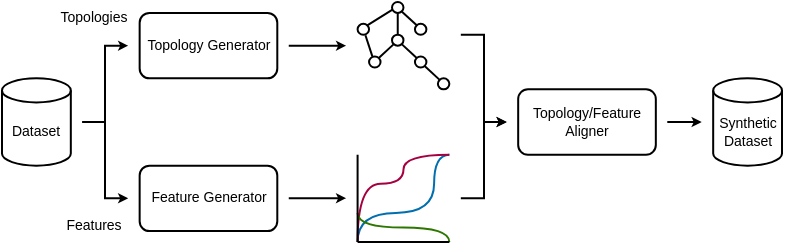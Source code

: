 <mxfile version="21.6.5" type="device">
  <diagram name="Page-1" id="salQwG4uha0k52Exo-HP">
    <mxGraphModel dx="482" dy="263" grid="1" gridSize="10" guides="1" tooltips="1" connect="1" arrows="1" fold="1" page="1" pageScale="1" pageWidth="390" pageHeight="125" math="0" shadow="0">
      <root>
        <mxCell id="0" />
        <mxCell id="1" parent="0" />
        <mxCell id="MfdPj9O7Q_aR8aYBBZJl-39" value="" style="group" vertex="1" connectable="0" parent="1">
          <mxGeometry width="390" height="120" as="geometry" />
        </mxCell>
        <mxCell id="MfdPj9O7Q_aR8aYBBZJl-1" value="Dataset" style="shape=cylinder3;whiteSpace=wrap;html=1;boundedLbl=1;backgroundOutline=1;size=6.018;fontSize=7;" vertex="1" parent="MfdPj9O7Q_aR8aYBBZJl-39">
          <mxGeometry y="38.182" width="34.412" height="43.636" as="geometry" />
        </mxCell>
        <mxCell id="MfdPj9O7Q_aR8aYBBZJl-3" value="Topology Generator" style="rounded=1;whiteSpace=wrap;html=1;fontSize=7;" vertex="1" parent="MfdPj9O7Q_aR8aYBBZJl-39">
          <mxGeometry x="68.824" y="5.455" width="68.824" height="32.727" as="geometry" />
        </mxCell>
        <mxCell id="MfdPj9O7Q_aR8aYBBZJl-4" value="Feature Generator" style="rounded=1;whiteSpace=wrap;html=1;fontSize=7;" vertex="1" parent="MfdPj9O7Q_aR8aYBBZJl-39">
          <mxGeometry x="68.824" y="81.818" width="68.824" height="32.727" as="geometry" />
        </mxCell>
        <mxCell id="MfdPj9O7Q_aR8aYBBZJl-5" value="" style="ellipse;whiteSpace=wrap;html=1;fontSize=7;" vertex="1" parent="MfdPj9O7Q_aR8aYBBZJl-39">
          <mxGeometry x="177.794" y="10.909" width="5.735" height="5.455" as="geometry" />
        </mxCell>
        <mxCell id="MfdPj9O7Q_aR8aYBBZJl-6" value="" style="ellipse;whiteSpace=wrap;html=1;fontSize=7;" vertex="1" parent="MfdPj9O7Q_aR8aYBBZJl-39">
          <mxGeometry x="183.529" y="27.273" width="5.735" height="5.455" as="geometry" />
        </mxCell>
        <mxCell id="MfdPj9O7Q_aR8aYBBZJl-7" value="" style="ellipse;whiteSpace=wrap;html=1;fontSize=7;" vertex="1" parent="MfdPj9O7Q_aR8aYBBZJl-39">
          <mxGeometry x="195" width="5.735" height="5.455" as="geometry" />
        </mxCell>
        <mxCell id="MfdPj9O7Q_aR8aYBBZJl-8" value="" style="ellipse;whiteSpace=wrap;html=1;fontSize=7;" vertex="1" parent="MfdPj9O7Q_aR8aYBBZJl-39">
          <mxGeometry x="195" y="16.364" width="5.735" height="5.455" as="geometry" />
        </mxCell>
        <mxCell id="MfdPj9O7Q_aR8aYBBZJl-9" value="" style="ellipse;whiteSpace=wrap;html=1;fontSize=7;" vertex="1" parent="MfdPj9O7Q_aR8aYBBZJl-39">
          <mxGeometry x="206.471" y="10.909" width="5.735" height="5.455" as="geometry" />
        </mxCell>
        <mxCell id="MfdPj9O7Q_aR8aYBBZJl-10" value="" style="ellipse;whiteSpace=wrap;html=1;fontSize=7;" vertex="1" parent="MfdPj9O7Q_aR8aYBBZJl-39">
          <mxGeometry x="206.471" y="27.273" width="5.735" height="5.455" as="geometry" />
        </mxCell>
        <mxCell id="MfdPj9O7Q_aR8aYBBZJl-11" value="" style="ellipse;whiteSpace=wrap;html=1;fontSize=7;" vertex="1" parent="MfdPj9O7Q_aR8aYBBZJl-39">
          <mxGeometry x="217.941" y="38.182" width="5.735" height="5.455" as="geometry" />
        </mxCell>
        <mxCell id="MfdPj9O7Q_aR8aYBBZJl-12" value="" style="endArrow=none;html=1;rounded=0;exitX=0.684;exitY=1.049;exitDx=0;exitDy=0;entryX=0.288;entryY=-0.021;entryDx=0;entryDy=0;entryPerimeter=0;exitPerimeter=0;fontSize=7;" edge="1" parent="MfdPj9O7Q_aR8aYBBZJl-39" source="MfdPj9O7Q_aR8aYBBZJl-5" target="MfdPj9O7Q_aR8aYBBZJl-6">
          <mxGeometry width="50" height="50" relative="1" as="geometry">
            <mxPoint x="131.912" y="60" as="sourcePoint" />
            <mxPoint x="160.588" y="32.727" as="targetPoint" />
          </mxGeometry>
        </mxCell>
        <mxCell id="MfdPj9O7Q_aR8aYBBZJl-13" value="" style="endArrow=none;html=1;rounded=0;exitX=0.5;exitY=1;exitDx=0;exitDy=0;entryX=0.5;entryY=0;entryDx=0;entryDy=0;fontSize=7;" edge="1" parent="MfdPj9O7Q_aR8aYBBZJl-39" source="MfdPj9O7Q_aR8aYBBZJl-7" target="MfdPj9O7Q_aR8aYBBZJl-8">
          <mxGeometry width="50" height="50" relative="1" as="geometry">
            <mxPoint x="131.912" y="60" as="sourcePoint" />
            <mxPoint x="160.588" y="32.727" as="targetPoint" />
          </mxGeometry>
        </mxCell>
        <mxCell id="MfdPj9O7Q_aR8aYBBZJl-14" value="" style="endArrow=none;html=1;rounded=0;exitX=0;exitY=0;exitDx=0;exitDy=0;entryX=1;entryY=1;entryDx=0;entryDy=0;fontSize=7;" edge="1" parent="MfdPj9O7Q_aR8aYBBZJl-39" source="MfdPj9O7Q_aR8aYBBZJl-9" target="MfdPj9O7Q_aR8aYBBZJl-7">
          <mxGeometry width="50" height="50" relative="1" as="geometry">
            <mxPoint x="131.912" y="60" as="sourcePoint" />
            <mxPoint x="160.588" y="32.727" as="targetPoint" />
          </mxGeometry>
        </mxCell>
        <mxCell id="MfdPj9O7Q_aR8aYBBZJl-15" value="" style="endArrow=none;html=1;rounded=0;exitX=1;exitY=1;exitDx=0;exitDy=0;entryX=0;entryY=0;entryDx=0;entryDy=0;fontSize=7;" edge="1" parent="MfdPj9O7Q_aR8aYBBZJl-39" source="MfdPj9O7Q_aR8aYBBZJl-8" target="MfdPj9O7Q_aR8aYBBZJl-10">
          <mxGeometry width="50" height="50" relative="1" as="geometry">
            <mxPoint x="131.912" y="60" as="sourcePoint" />
            <mxPoint x="160.588" y="32.727" as="targetPoint" />
          </mxGeometry>
        </mxCell>
        <mxCell id="MfdPj9O7Q_aR8aYBBZJl-16" value="" style="endArrow=none;html=1;rounded=0;exitX=1;exitY=1;exitDx=0;exitDy=0;entryX=0;entryY=0;entryDx=0;entryDy=0;fontSize=7;" edge="1" parent="MfdPj9O7Q_aR8aYBBZJl-39" source="MfdPj9O7Q_aR8aYBBZJl-10" target="MfdPj9O7Q_aR8aYBBZJl-11">
          <mxGeometry width="50" height="50" relative="1" as="geometry">
            <mxPoint x="131.912" y="60" as="sourcePoint" />
            <mxPoint x="160.588" y="32.727" as="targetPoint" />
          </mxGeometry>
        </mxCell>
        <mxCell id="MfdPj9O7Q_aR8aYBBZJl-17" value="" style="endArrow=none;html=1;rounded=0;entryX=1;entryY=0;entryDx=0;entryDy=0;exitX=0;exitY=1;exitDx=0;exitDy=0;fontSize=7;" edge="1" parent="MfdPj9O7Q_aR8aYBBZJl-39" source="MfdPj9O7Q_aR8aYBBZJl-8" target="MfdPj9O7Q_aR8aYBBZJl-6">
          <mxGeometry width="50" height="50" relative="1" as="geometry">
            <mxPoint x="131.912" y="60" as="sourcePoint" />
            <mxPoint x="160.588" y="32.727" as="targetPoint" />
          </mxGeometry>
        </mxCell>
        <mxCell id="MfdPj9O7Q_aR8aYBBZJl-18" value="" style="endArrow=none;html=1;rounded=0;entryX=0.079;entryY=0.677;entryDx=0;entryDy=0;entryPerimeter=0;exitX=1;exitY=0;exitDx=0;exitDy=0;fontSize=7;" edge="1" parent="MfdPj9O7Q_aR8aYBBZJl-39" source="MfdPj9O7Q_aR8aYBBZJl-5" target="MfdPj9O7Q_aR8aYBBZJl-7">
          <mxGeometry width="50" height="50" relative="1" as="geometry">
            <mxPoint x="183.529" y="5.455" as="sourcePoint" />
            <mxPoint x="160.588" y="32.727" as="targetPoint" />
          </mxGeometry>
        </mxCell>
        <mxCell id="MfdPj9O7Q_aR8aYBBZJl-24" value="Topology/Feature&lt;br style=&quot;font-size: 7px;&quot;&gt;Aligner" style="rounded=1;whiteSpace=wrap;html=1;fontSize=7;" vertex="1" parent="MfdPj9O7Q_aR8aYBBZJl-39">
          <mxGeometry x="258.088" y="43.636" width="68.824" height="32.727" as="geometry" />
        </mxCell>
        <mxCell id="MfdPj9O7Q_aR8aYBBZJl-25" value="Synthetic Dataset" style="shape=cylinder3;whiteSpace=wrap;html=1;boundedLbl=1;backgroundOutline=1;size=6.018;fontSize=7;" vertex="1" parent="MfdPj9O7Q_aR8aYBBZJl-39">
          <mxGeometry x="355.588" y="38.182" width="34.412" height="43.636" as="geometry" />
        </mxCell>
        <mxCell id="MfdPj9O7Q_aR8aYBBZJl-27" value="" style="endArrow=classic;html=1;rounded=0;edgeStyle=elbowEdgeStyle;fontSize=7;endSize=2;" edge="1" parent="MfdPj9O7Q_aR8aYBBZJl-39">
          <mxGeometry width="50" height="50" relative="1" as="geometry">
            <mxPoint x="40.147" y="60" as="sourcePoint" />
            <mxPoint x="63.088" y="21.818" as="targetPoint" />
          </mxGeometry>
        </mxCell>
        <mxCell id="MfdPj9O7Q_aR8aYBBZJl-28" value="" style="endArrow=classic;html=1;rounded=0;edgeStyle=elbowEdgeStyle;fontSize=7;endSize=2;" edge="1" parent="MfdPj9O7Q_aR8aYBBZJl-39">
          <mxGeometry width="50" height="50" relative="1" as="geometry">
            <mxPoint x="40.147" y="60" as="sourcePoint" />
            <mxPoint x="63.088" y="98.182" as="targetPoint" />
          </mxGeometry>
        </mxCell>
        <mxCell id="MfdPj9O7Q_aR8aYBBZJl-29" value="" style="endArrow=classic;html=1;rounded=0;fontSize=7;endSize=2;" edge="1" parent="MfdPj9O7Q_aR8aYBBZJl-39">
          <mxGeometry width="50" height="50" relative="1" as="geometry">
            <mxPoint x="143.382" y="21.818" as="sourcePoint" />
            <mxPoint x="172.059" y="21.818" as="targetPoint" />
          </mxGeometry>
        </mxCell>
        <mxCell id="MfdPj9O7Q_aR8aYBBZJl-30" value="" style="endArrow=classic;html=1;rounded=0;fontSize=7;endSize=2;" edge="1" parent="MfdPj9O7Q_aR8aYBBZJl-39">
          <mxGeometry width="50" height="50" relative="1" as="geometry">
            <mxPoint x="143.382" y="98.116" as="sourcePoint" />
            <mxPoint x="172.059" y="98.116" as="targetPoint" />
          </mxGeometry>
        </mxCell>
        <mxCell id="MfdPj9O7Q_aR8aYBBZJl-31" value="" style="endArrow=classic;html=1;rounded=0;edgeStyle=elbowEdgeStyle;fontSize=7;endSize=2;" edge="1" parent="MfdPj9O7Q_aR8aYBBZJl-39">
          <mxGeometry width="50" height="50" relative="1" as="geometry">
            <mxPoint x="229.412" y="16.364" as="sourcePoint" />
            <mxPoint x="252.353" y="60" as="targetPoint" />
          </mxGeometry>
        </mxCell>
        <mxCell id="MfdPj9O7Q_aR8aYBBZJl-32" value="" style="endArrow=classic;html=1;rounded=0;edgeStyle=elbowEdgeStyle;fontSize=7;endSize=2;" edge="1" parent="MfdPj9O7Q_aR8aYBBZJl-39">
          <mxGeometry width="50" height="50" relative="1" as="geometry">
            <mxPoint x="229.412" y="98.182" as="sourcePoint" />
            <mxPoint x="252.353" y="60" as="targetPoint" />
          </mxGeometry>
        </mxCell>
        <mxCell id="MfdPj9O7Q_aR8aYBBZJl-33" value="" style="group;fontSize=7;" vertex="1" connectable="0" parent="MfdPj9O7Q_aR8aYBBZJl-39">
          <mxGeometry x="177.794" y="76.364" width="45.882" height="43.636" as="geometry" />
        </mxCell>
        <mxCell id="MfdPj9O7Q_aR8aYBBZJl-21" value="" style="endArrow=none;html=1;rounded=0;edgeStyle=orthogonalEdgeStyle;curved=1;fillColor=#1ba1e2;strokeColor=#006EAF;fontSize=7;" edge="1" parent="MfdPj9O7Q_aR8aYBBZJl-33">
          <mxGeometry width="50" height="50" relative="1" as="geometry">
            <mxPoint y="43.636" as="sourcePoint" />
            <mxPoint x="45.882" as="targetPoint" />
            <Array as="points">
              <mxPoint y="29.091" />
              <mxPoint x="38.235" y="29.091" />
              <mxPoint x="38.235" />
            </Array>
          </mxGeometry>
        </mxCell>
        <mxCell id="MfdPj9O7Q_aR8aYBBZJl-22" value="" style="endArrow=none;html=1;rounded=0;edgeStyle=orthogonalEdgeStyle;curved=1;fillColor=#d80073;strokeColor=#A50040;fontSize=7;" edge="1" parent="MfdPj9O7Q_aR8aYBBZJl-33">
          <mxGeometry width="50" height="50" relative="1" as="geometry">
            <mxPoint y="43.636" as="sourcePoint" />
            <mxPoint x="45.882" as="targetPoint" />
            <Array as="points">
              <mxPoint y="14.545" />
              <mxPoint x="22.941" y="14.545" />
              <mxPoint x="22.941" />
            </Array>
          </mxGeometry>
        </mxCell>
        <mxCell id="MfdPj9O7Q_aR8aYBBZJl-23" value="" style="endArrow=none;html=1;rounded=0;edgeStyle=orthogonalEdgeStyle;curved=1;fillColor=#60a917;strokeColor=#2D7600;fontSize=7;" edge="1" parent="MfdPj9O7Q_aR8aYBBZJl-33">
          <mxGeometry width="50" height="50" relative="1" as="geometry">
            <mxPoint y="29.091" as="sourcePoint" />
            <mxPoint x="45.882" y="43.636" as="targetPoint" />
            <Array as="points">
              <mxPoint y="36.364" />
              <mxPoint x="45.882" y="36.364" />
            </Array>
          </mxGeometry>
        </mxCell>
        <mxCell id="MfdPj9O7Q_aR8aYBBZJl-20" value="" style="endArrow=none;html=1;rounded=0;fontSize=7;" edge="1" parent="MfdPj9O7Q_aR8aYBBZJl-33">
          <mxGeometry width="50" height="50" relative="1" as="geometry">
            <mxPoint y="43.636" as="sourcePoint" />
            <mxPoint x="45.882" y="43.636" as="targetPoint" />
          </mxGeometry>
        </mxCell>
        <mxCell id="MfdPj9O7Q_aR8aYBBZJl-19" value="" style="endArrow=none;html=1;rounded=0;fontSize=7;" edge="1" parent="MfdPj9O7Q_aR8aYBBZJl-33">
          <mxGeometry width="50" height="50" relative="1" as="geometry">
            <mxPoint as="sourcePoint" />
            <mxPoint y="43.636" as="targetPoint" />
          </mxGeometry>
        </mxCell>
        <mxCell id="MfdPj9O7Q_aR8aYBBZJl-34" value="" style="endArrow=classic;html=1;rounded=0;fontSize=7;endSize=2;" edge="1" parent="MfdPj9O7Q_aR8aYBBZJl-39">
          <mxGeometry width="50" height="50" relative="1" as="geometry">
            <mxPoint x="332.647" y="60" as="sourcePoint" />
            <mxPoint x="349.853" y="60" as="targetPoint" />
          </mxGeometry>
        </mxCell>
        <mxCell id="MfdPj9O7Q_aR8aYBBZJl-35" value="Topologies" style="text;html=1;strokeColor=none;fillColor=none;align=center;verticalAlign=middle;whiteSpace=wrap;rounded=0;fontSize=7;" vertex="1" parent="MfdPj9O7Q_aR8aYBBZJl-39">
          <mxGeometry x="28.676" y="0.005" width="34.412" height="16.364" as="geometry" />
        </mxCell>
        <mxCell id="MfdPj9O7Q_aR8aYBBZJl-36" value="Features" style="text;html=1;strokeColor=none;fillColor=none;align=center;verticalAlign=middle;whiteSpace=wrap;rounded=0;fontSize=7;" vertex="1" parent="MfdPj9O7Q_aR8aYBBZJl-39">
          <mxGeometry x="28.676" y="103.632" width="34.412" height="16.364" as="geometry" />
        </mxCell>
      </root>
    </mxGraphModel>
  </diagram>
</mxfile>
